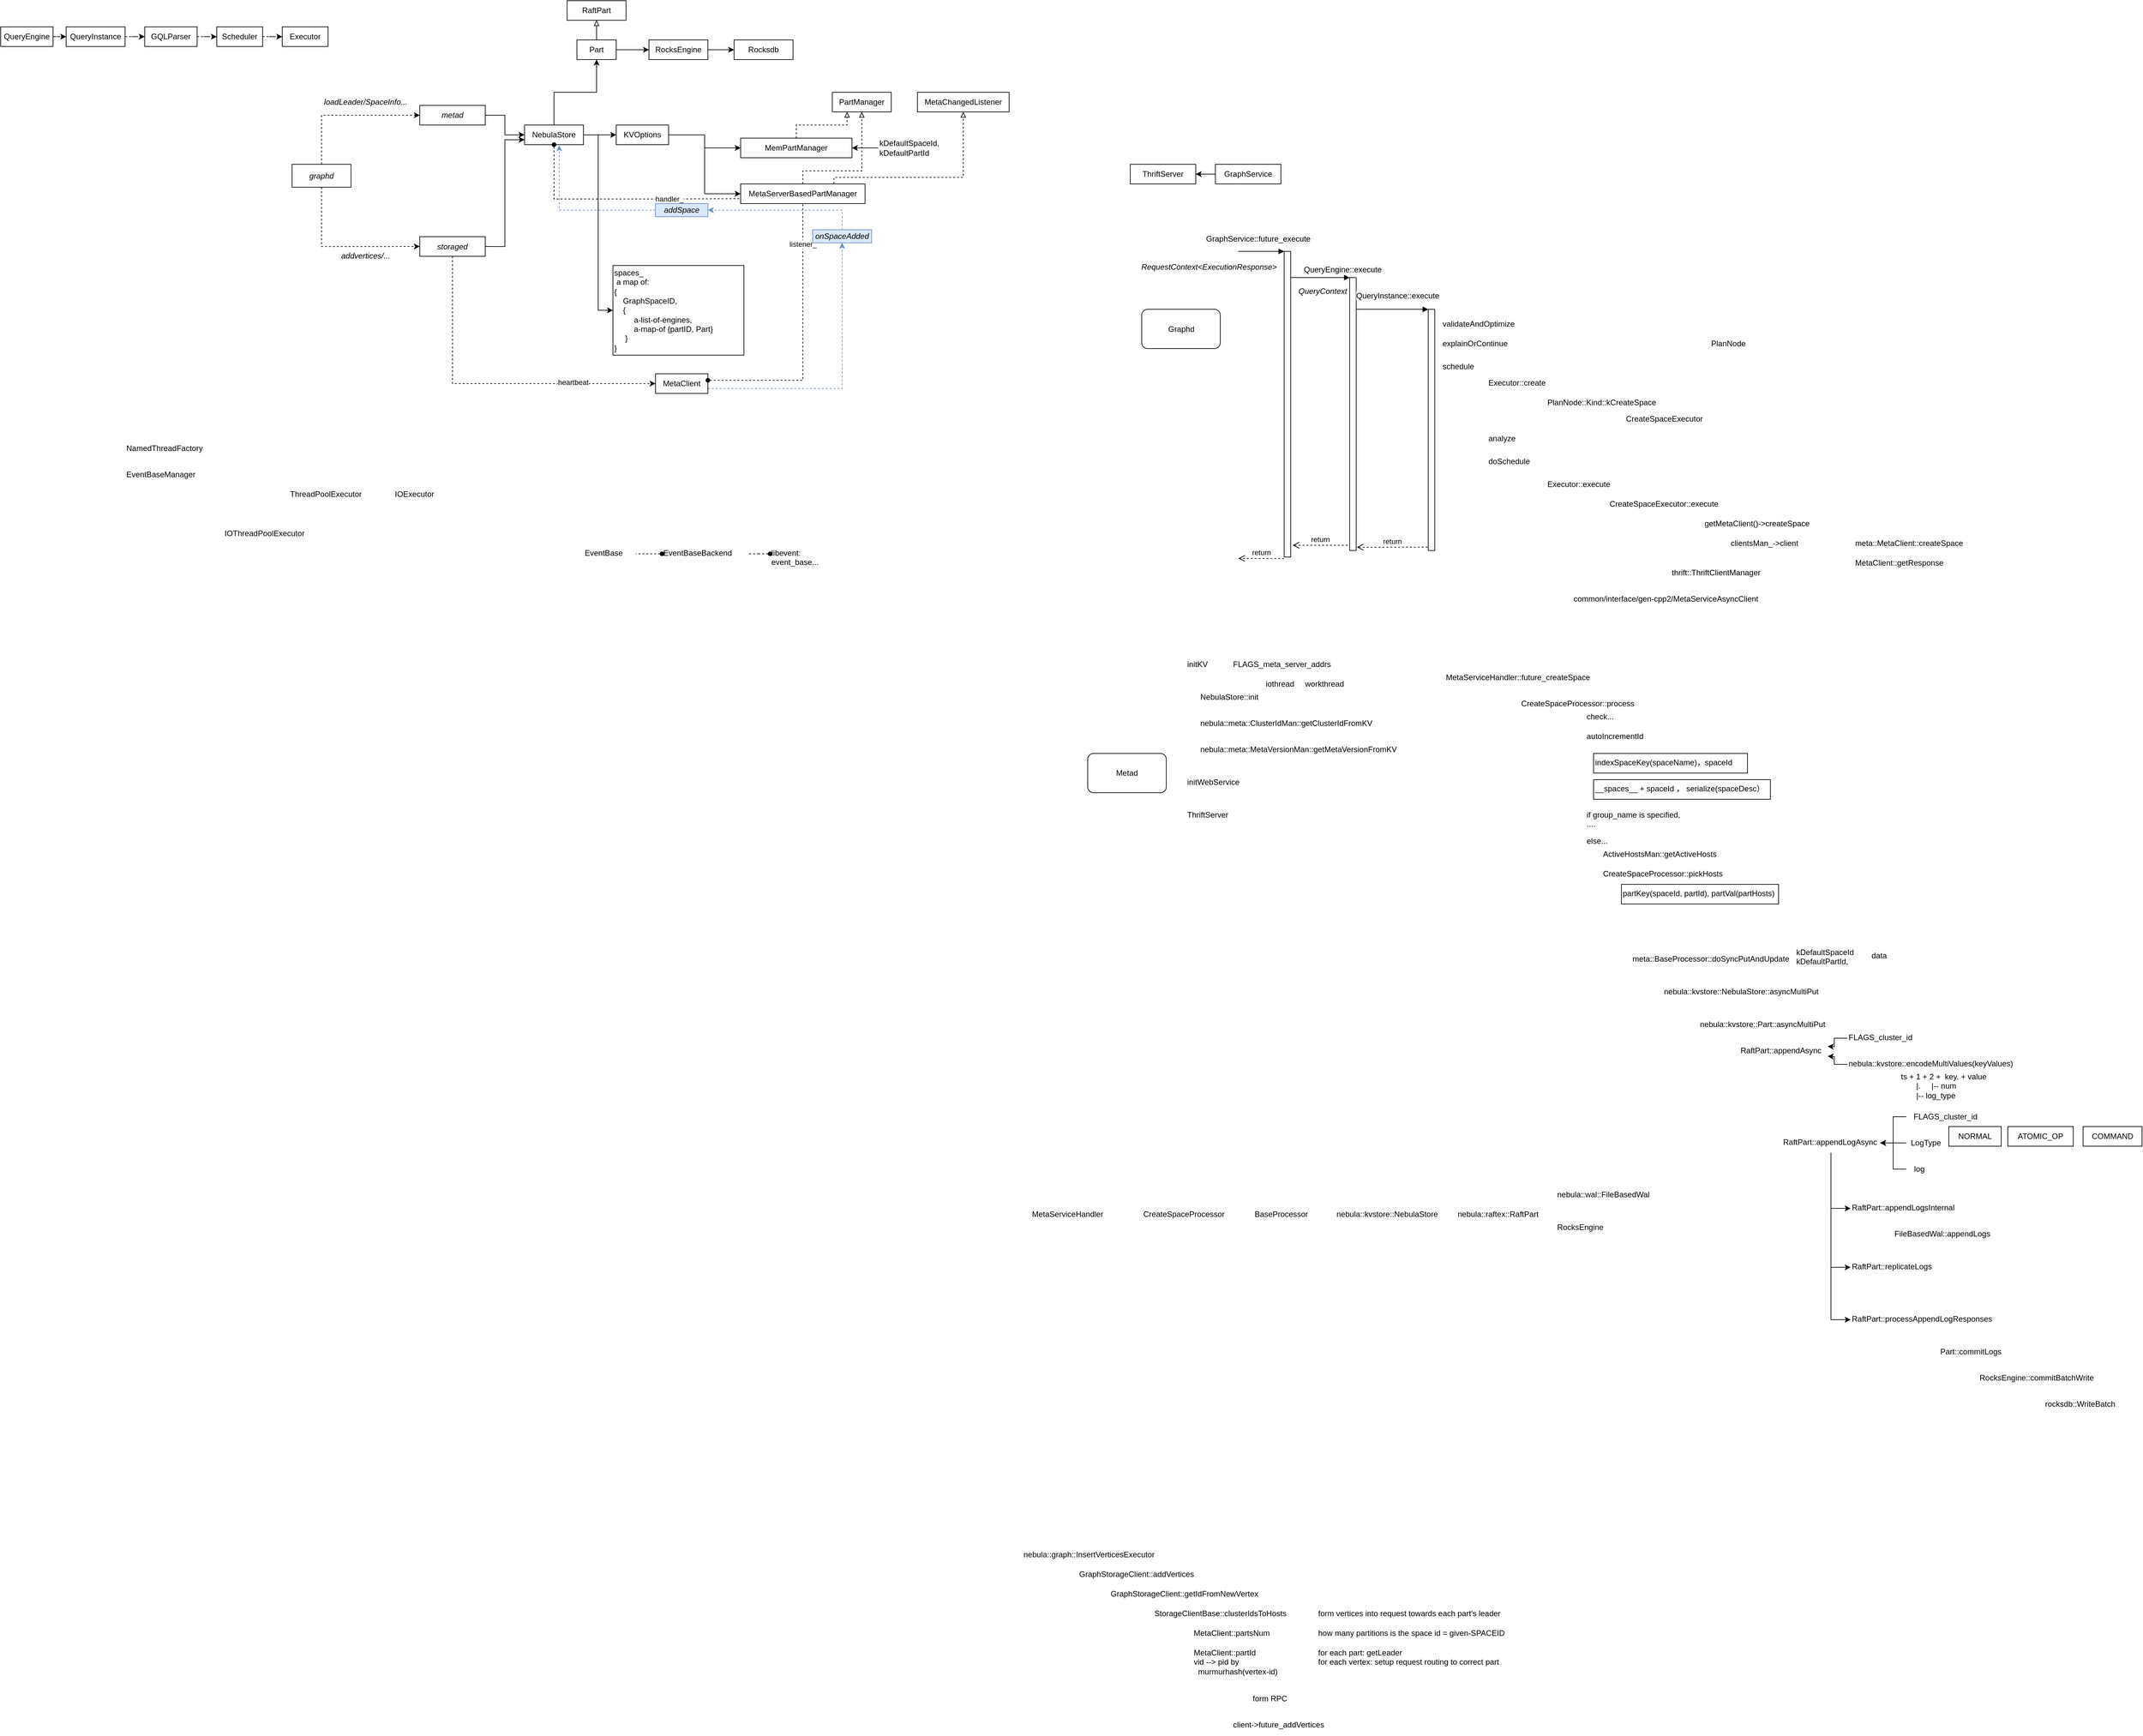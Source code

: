 <mxfile version="14.6.13" type="device"><diagram id="O3IHpI3EbmYnLGWdjmdt" name="Page-1"><mxGraphModel dx="3873" dy="1771" grid="1" gridSize="10" guides="1" tooltips="1" connect="1" arrows="1" fold="1" page="1" pageScale="1" pageWidth="850" pageHeight="1100" math="0" shadow="0"><root><mxCell id="0"/><mxCell id="1" parent="0"/><mxCell id="1LmbCAWEjVjTgMVqH3g_-1" value="ThriftServer" style="text;html=1;fillColor=none;align=center;verticalAlign=middle;whiteSpace=wrap;rounded=0;strokeColor=#000000;" parent="1" vertex="1"><mxGeometry x="-275" y="90" width="100" height="30" as="geometry"/></mxCell><mxCell id="1LmbCAWEjVjTgMVqH3g_-7" value="QueryContext" style="text;whiteSpace=wrap;html=1;fontStyle=2" parent="1" vertex="1"><mxGeometry x="-20" y="270" width="80" height="30" as="geometry"/></mxCell><mxCell id="1LmbCAWEjVjTgMVqH3g_-11" value="Executor::create" style="text;whiteSpace=wrap;html=1;" parent="1" vertex="1"><mxGeometry x="270" y="410" width="60" height="30" as="geometry"/></mxCell><mxCell id="1LmbCAWEjVjTgMVqH3g_-12" value="doSchedule" style="text;whiteSpace=wrap;html=1;" parent="1" vertex="1"><mxGeometry x="270" y="530" width="90" height="30" as="geometry"/></mxCell><mxCell id="1LmbCAWEjVjTgMVqH3g_-13" value="analyze" style="text;whiteSpace=wrap;html=1;" parent="1" vertex="1"><mxGeometry x="270" y="495" width="70" height="30" as="geometry"/></mxCell><mxCell id="1LmbCAWEjVjTgMVqH3g_-14" value="PlanNode" style="text;whiteSpace=wrap;html=1;" parent="1" vertex="1"><mxGeometry x="610" y="350" width="80" height="30" as="geometry"/></mxCell><mxCell id="1LmbCAWEjVjTgMVqH3g_-15" value="Executor::execute" style="text;whiteSpace=wrap;html=1;" parent="1" vertex="1"><mxGeometry x="360" y="565" width="70" height="30" as="geometry"/></mxCell><mxCell id="1LmbCAWEjVjTgMVqH3g_-16" value="PlanNode::Kind::kCreateSpace" style="text;whiteSpace=wrap;html=1;" parent="1" vertex="1"><mxGeometry x="360" y="440" width="160" height="30" as="geometry"/></mxCell><mxCell id="1LmbCAWEjVjTgMVqH3g_-17" value="CreateSpaceExecutor" style="text;whiteSpace=wrap;html=1;" parent="1" vertex="1"><mxGeometry x="480" y="465" width="140" height="30" as="geometry"/></mxCell><mxCell id="1LmbCAWEjVjTgMVqH3g_-18" value="CreateSpaceExecutor::execute" style="text;whiteSpace=wrap;html=1;" parent="1" vertex="1"><mxGeometry x="455" y="595" width="190" height="30" as="geometry"/></mxCell><mxCell id="1LmbCAWEjVjTgMVqH3g_-19" value="getMetaClient()-&gt;createSpace" style="text;whiteSpace=wrap;html=1;" parent="1" vertex="1"><mxGeometry x="600" y="625" width="190" height="30" as="geometry"/></mxCell><mxCell id="1LmbCAWEjVjTgMVqH3g_-20" value="common/interface/gen-cpp2/MetaServiceAsyncClient" style="text;whiteSpace=wrap;html=1;" parent="1" vertex="1"><mxGeometry x="400" y="740" width="310" height="30" as="geometry"/></mxCell><mxCell id="1LmbCAWEjVjTgMVqH3g_-21" value="meta::MetaClient::createSpace" style="text;whiteSpace=wrap;html=1;" parent="1" vertex="1"><mxGeometry x="830" y="655" width="170" height="30" as="geometry"/></mxCell><mxCell id="1LmbCAWEjVjTgMVqH3g_-22" value="clientsMan_-&gt;client" style="text;whiteSpace=wrap;html=1;" parent="1" vertex="1"><mxGeometry x="640" y="655" width="130" height="30" as="geometry"/></mxCell><mxCell id="1LmbCAWEjVjTgMVqH3g_-23" value="MetaClient::getResponse" style="text;whiteSpace=wrap;html=1;" parent="1" vertex="1"><mxGeometry x="830" y="685" width="160" height="30" as="geometry"/></mxCell><mxCell id="1LmbCAWEjVjTgMVqH3g_-24" value="thrift::ThriftClientManager&lt;cpp2::MetaServiceAsyncClient&gt;" style="text;whiteSpace=wrap;html=1;" parent="1" vertex="1"><mxGeometry x="550" y="700" width="160" height="30" as="geometry"/></mxCell><mxCell id="1LmbCAWEjVjTgMVqH3g_-25" value="Graphd" style="rounded=1;whiteSpace=wrap;html=1;strokeColor=#000000;align=center;" parent="1" vertex="1"><mxGeometry x="-257.5" y="311.53" width="120" height="60" as="geometry"/></mxCell><mxCell id="1LmbCAWEjVjTgMVqH3g_-26" value="Metad" style="rounded=1;whiteSpace=wrap;html=1;strokeColor=#000000;align=center;" parent="1" vertex="1"><mxGeometry x="-340" y="990" width="120" height="60" as="geometry"/></mxCell><mxCell id="1LmbCAWEjVjTgMVqH3g_-32" value="" style="edgeStyle=orthogonalEdgeStyle;rounded=0;orthogonalLoop=1;jettySize=auto;html=1;" parent="1" source="1LmbCAWEjVjTgMVqH3g_-31" target="1LmbCAWEjVjTgMVqH3g_-1" edge="1"><mxGeometry relative="1" as="geometry"/></mxCell><mxCell id="1LmbCAWEjVjTgMVqH3g_-31" value="GraphService" style="text;whiteSpace=wrap;html=1;align=center;verticalAlign=middle;strokeColor=#000000;" parent="1" vertex="1"><mxGeometry x="-145" y="90" width="100" height="30" as="geometry"/></mxCell><mxCell id="1LmbCAWEjVjTgMVqH3g_-38" value="&lt;span style=&quot;text-align: center&quot;&gt;RequestContext&amp;lt;ExecutionResponse&amp;gt;&lt;/span&gt;" style="text;whiteSpace=wrap;html=1;fontStyle=2" parent="1" vertex="1"><mxGeometry x="-260" y="233.05" width="220" height="30" as="geometry"/></mxCell><mxCell id="1LmbCAWEjVjTgMVqH3g_-40" value="" style="html=1;points=[];perimeter=orthogonalPerimeter;strokeColor=#000000;align=center;" parent="1" vertex="1"><mxGeometry x="-40" y="223.05" width="10" height="466.95" as="geometry"/></mxCell><mxCell id="1LmbCAWEjVjTgMVqH3g_-41" value="&lt;span style=&quot;font-size: 12px ; background-color: rgb(248 , 249 , 250)&quot;&gt;GraphService::future_execute&lt;/span&gt;" style="html=1;verticalAlign=bottom;endArrow=block;entryX=0;entryY=0;" parent="1" target="1LmbCAWEjVjTgMVqH3g_-40" edge="1"><mxGeometry x="-0.143" y="10" relative="1" as="geometry"><mxPoint x="-110" y="223.05" as="sourcePoint"/><mxPoint as="offset"/></mxGeometry></mxCell><mxCell id="1LmbCAWEjVjTgMVqH3g_-42" value="return" style="html=1;verticalAlign=bottom;endArrow=open;dashed=1;endSize=8;exitX=0;exitY=1.005;exitDx=0;exitDy=0;exitPerimeter=0;" parent="1" source="1LmbCAWEjVjTgMVqH3g_-40" edge="1"><mxGeometry relative="1" as="geometry"><mxPoint x="-110" y="692" as="targetPoint"/></mxGeometry></mxCell><mxCell id="1LmbCAWEjVjTgMVqH3g_-44" value="" style="html=1;points=[];perimeter=orthogonalPerimeter;strokeColor=#000000;align=center;" parent="1" vertex="1"><mxGeometry x="60" y="263.05" width="10" height="416.95" as="geometry"/></mxCell><mxCell id="1LmbCAWEjVjTgMVqH3g_-45" value="&lt;span style=&quot;font-size: 12px ; text-align: left ; background-color: rgb(248 , 249 , 250)&quot;&gt;QueryEngine::execute&lt;/span&gt;" style="html=1;verticalAlign=bottom;endArrow=block;entryX=0;entryY=0;" parent="1" source="1LmbCAWEjVjTgMVqH3g_-40" target="1LmbCAWEjVjTgMVqH3g_-44" edge="1"><mxGeometry x="0.75" y="3" relative="1" as="geometry"><mxPoint x="-20" y="263.05" as="sourcePoint"/><mxPoint as="offset"/></mxGeometry></mxCell><mxCell id="1LmbCAWEjVjTgMVqH3g_-46" value="return" style="html=1;verticalAlign=bottom;endArrow=open;dashed=1;endSize=8;" parent="1" edge="1"><mxGeometry relative="1" as="geometry"><mxPoint x="-27" y="672" as="targetPoint"/><mxPoint x="57" y="672" as="sourcePoint"/></mxGeometry></mxCell><mxCell id="1LmbCAWEjVjTgMVqH3g_-47" value="" style="html=1;points=[];perimeter=orthogonalPerimeter;strokeColor=#000000;align=center;" parent="1" vertex="1"><mxGeometry x="180" y="311.53" width="10" height="368.47" as="geometry"/></mxCell><mxCell id="1LmbCAWEjVjTgMVqH3g_-48" value="&lt;span style=&quot;font-size: 12px ; text-align: left ; background-color: rgb(248 , 249 , 250)&quot;&gt;QueryInstance::execute&lt;/span&gt;" style="html=1;verticalAlign=bottom;endArrow=block;entryX=0;entryY=0;" parent="1" source="1LmbCAWEjVjTgMVqH3g_-44" target="1LmbCAWEjVjTgMVqH3g_-47" edge="1"><mxGeometry x="0.143" y="12" relative="1" as="geometry"><mxPoint x="110" y="311.53" as="sourcePoint"/><mxPoint as="offset"/></mxGeometry></mxCell><mxCell id="1LmbCAWEjVjTgMVqH3g_-49" value="return" style="html=1;verticalAlign=bottom;endArrow=open;dashed=1;endSize=8;exitX=-0.1;exitY=0.986;exitDx=0;exitDy=0;exitPerimeter=0;" parent="1" source="1LmbCAWEjVjTgMVqH3g_-47" edge="1"><mxGeometry relative="1" as="geometry"><mxPoint x="71" y="675" as="targetPoint"/></mxGeometry></mxCell><mxCell id="1LmbCAWEjVjTgMVqH3g_-51" value="validateAndOptimize" style="text;whiteSpace=wrap;html=1;" parent="1" vertex="1"><mxGeometry x="200" y="320" width="140" height="30" as="geometry"/></mxCell><mxCell id="1LmbCAWEjVjTgMVqH3g_-52" value="explainOrContinue" style="text;whiteSpace=wrap;html=1;" parent="1" vertex="1"><mxGeometry x="200" y="350" width="120" height="30" as="geometry"/></mxCell><mxCell id="1LmbCAWEjVjTgMVqH3g_-53" value="schedule" style="text;whiteSpace=wrap;html=1;" parent="1" vertex="1"><mxGeometry x="200" y="385" width="70" height="30" as="geometry"/></mxCell><mxCell id="1LmbCAWEjVjTgMVqH3g_-54" value="initKV" style="text;whiteSpace=wrap;html=1;" parent="1" vertex="1"><mxGeometry x="-190" y="840" width="60" height="30" as="geometry"/></mxCell><mxCell id="1LmbCAWEjVjTgMVqH3g_-55" value="FLAGS_meta_server_addrs" style="text;whiteSpace=wrap;html=1;" parent="1" vertex="1"><mxGeometry x="-120" y="840" width="170" height="30" as="geometry"/></mxCell><mxCell id="1LmbCAWEjVjTgMVqH3g_-56" value="NebulaStore::init" style="text;whiteSpace=wrap;html=1;" parent="1" vertex="1"><mxGeometry x="-170" y="890" width="90" height="30" as="geometry"/></mxCell><mxCell id="1LmbCAWEjVjTgMVqH3g_-57" value="nebula::meta::ClusterIdMan::getClusterIdFromKV" style="text;whiteSpace=wrap;html=1;" parent="1" vertex="1"><mxGeometry x="-170" y="930" width="130" height="30" as="geometry"/></mxCell><mxCell id="1LmbCAWEjVjTgMVqH3g_-58" value="nebula::meta::MetaVersionMan::getMetaVersionFromKV" style="text;whiteSpace=wrap;html=1;" parent="1" vertex="1"><mxGeometry x="-170" y="970" width="330" height="30" as="geometry"/></mxCell><mxCell id="1LmbCAWEjVjTgMVqH3g_-59" value="iothread" style="text;whiteSpace=wrap;html=1;" parent="1" vertex="1"><mxGeometry x="-70" y="870" width="50" height="30" as="geometry"/></mxCell><mxCell id="1LmbCAWEjVjTgMVqH3g_-61" value="workthread" style="text;whiteSpace=wrap;html=1;" parent="1" vertex="1"><mxGeometry x="-10" y="870" width="50" height="30" as="geometry"/></mxCell><mxCell id="1LmbCAWEjVjTgMVqH3g_-62" value="initWebService" style="text;whiteSpace=wrap;html=1;" parent="1" vertex="1"><mxGeometry x="-190" y="1020" width="110" height="30" as="geometry"/></mxCell><mxCell id="1LmbCAWEjVjTgMVqH3g_-63" value="ThriftServer" style="text;whiteSpace=wrap;html=1;" parent="1" vertex="1"><mxGeometry x="-190" y="1070" width="90" height="30" as="geometry"/></mxCell><mxCell id="1LmbCAWEjVjTgMVqH3g_-64" value="MetaServiceHandler::future_createSpace" style="text;whiteSpace=wrap;html=1;" parent="1" vertex="1"><mxGeometry x="205" y="860" width="250" height="30" as="geometry"/></mxCell><mxCell id="1LmbCAWEjVjTgMVqH3g_-65" value="CreateSpaceProcessor::process" style="text;whiteSpace=wrap;html=1;" parent="1" vertex="1"><mxGeometry x="320" y="900" width="180" height="30" as="geometry"/></mxCell><mxCell id="1LmbCAWEjVjTgMVqH3g_-69" value="indexSpaceKey(spaceName)，spaceId" style="text;whiteSpace=wrap;html=1;strokeColor=#000000;" parent="1" vertex="1"><mxGeometry x="432.5" y="990" width="235" height="30" as="geometry"/></mxCell><mxCell id="1LmbCAWEjVjTgMVqH3g_-72" value="__spaces__ + spaceId ， serialize(spaceDesc）" style="text;whiteSpace=wrap;html=1;strokeColor=#000000;" parent="1" vertex="1"><mxGeometry x="432.5" y="1030" width="270" height="30" as="geometry"/></mxCell><mxCell id="1LmbCAWEjVjTgMVqH3g_-77" value="check..." style="text;whiteSpace=wrap;html=1;" parent="1" vertex="1"><mxGeometry x="420" y="920" width="70" height="30" as="geometry"/></mxCell><mxCell id="1LmbCAWEjVjTgMVqH3g_-79" value="if group_name is specified, ....&lt;br&gt;&lt;br&gt;" style="text;whiteSpace=wrap;html=1;" parent="1" vertex="1"><mxGeometry x="420" y="1070" width="160" height="30" as="geometry"/></mxCell><mxCell id="1LmbCAWEjVjTgMVqH3g_-80" value="ActiveHostsMan::getActiveHosts" style="text;whiteSpace=wrap;html=1;" parent="1" vertex="1"><mxGeometry x="445" y="1130" width="190" height="30" as="geometry"/></mxCell><mxCell id="1LmbCAWEjVjTgMVqH3g_-81" value="else..." style="text;whiteSpace=wrap;html=1;" parent="1" vertex="1"><mxGeometry x="420" y="1110" width="110" height="30" as="geometry"/></mxCell><mxCell id="1LmbCAWEjVjTgMVqH3g_-83" value="CreateSpaceProcessor::pickHosts" style="text;whiteSpace=wrap;html=1;" parent="1" vertex="1"><mxGeometry x="445" y="1160" width="210" height="30" as="geometry"/></mxCell><mxCell id="1LmbCAWEjVjTgMVqH3g_-84" value="partKey(spaceId, partId),&amp;nbsp;partVal(partHosts)" style="text;whiteSpace=wrap;html=1;strokeColor=#000000;" parent="1" vertex="1"><mxGeometry x="475" y="1190" width="240" height="30" as="geometry"/></mxCell><mxCell id="1LmbCAWEjVjTgMVqH3g_-86" value="meta::BaseProcessor::doSyncPutAndUpdate" style="text;whiteSpace=wrap;html=1;" parent="1" vertex="1"><mxGeometry x="490" y="1290" width="230" height="30" as="geometry"/></mxCell><mxCell id="1LmbCAWEjVjTgMVqH3g_-87" value="kDefaultSpaceId&#10;kDefaultPartId," style="text;whiteSpace=wrap;html=1;" parent="1" vertex="1"><mxGeometry x="740" y="1280" width="110" height="40" as="geometry"/></mxCell><mxCell id="1LmbCAWEjVjTgMVqH3g_-88" value="nebula::kvstore::NebulaStore::asyncMultiPut" style="text;whiteSpace=wrap;html=1;" parent="1" vertex="1"><mxGeometry x="537.5" y="1340" width="245" height="30" as="geometry"/></mxCell><mxCell id="1LmbCAWEjVjTgMVqH3g_-94" style="edgeStyle=orthogonalEdgeStyle;rounded=0;orthogonalLoop=1;jettySize=auto;html=1;entryX=1;entryY=0.75;entryDx=0;entryDy=0;" parent="1" source="1LmbCAWEjVjTgMVqH3g_-89" edge="1"><mxGeometry relative="1" as="geometry"><mxPoint x="790" y="1452.5" as="targetPoint"/></mxGeometry></mxCell><mxCell id="1LmbCAWEjVjTgMVqH3g_-89" value="nebula::kvstore::encodeMultiValues(keyValues)" style="text;whiteSpace=wrap;html=1;" parent="1" vertex="1"><mxGeometry x="820" y="1450" width="300" height="30" as="geometry"/></mxCell><mxCell id="1LmbCAWEjVjTgMVqH3g_-93" style="edgeStyle=orthogonalEdgeStyle;rounded=0;orthogonalLoop=1;jettySize=auto;html=1;entryX=1;entryY=0.25;entryDx=0;entryDy=0;" parent="1" source="1LmbCAWEjVjTgMVqH3g_-91" edge="1"><mxGeometry relative="1" as="geometry"><mxPoint x="790" y="1437.5" as="targetPoint"/></mxGeometry></mxCell><mxCell id="1LmbCAWEjVjTgMVqH3g_-91" value="FLAGS_cluster_id" style="text;whiteSpace=wrap;html=1;" parent="1" vertex="1"><mxGeometry x="820" y="1410" width="120" height="30" as="geometry"/></mxCell><UserObject label="ts + 1 + 2 +&amp;nbsp; key. + value&lt;br&gt;&amp;nbsp; &amp;nbsp; &amp;nbsp; &amp;nbsp;|.&amp;nbsp; &amp;nbsp; &amp;nbsp;|-- num&lt;br&gt;&amp;nbsp; &amp;nbsp; &amp;nbsp; &amp;nbsp;|-- log_type" id="1LmbCAWEjVjTgMVqH3g_-95"><mxCell style="text;whiteSpace=wrap;html=1;" parent="1" vertex="1"><mxGeometry x="900" y="1470" width="220" height="30" as="geometry"/></mxCell></UserObject><mxCell id="1LmbCAWEjVjTgMVqH3g_-97" value="MetaServiceHandler" style="text;whiteSpace=wrap;html=1;" parent="1" vertex="1"><mxGeometry x="-427.5" y="1680" width="130" height="30" as="geometry"/></mxCell><mxCell id="1LmbCAWEjVjTgMVqH3g_-98" value="CreateSpaceProcessor" style="text;whiteSpace=wrap;html=1;" parent="1" vertex="1"><mxGeometry x="-257.5" y="1680" width="150" height="30" as="geometry"/></mxCell><mxCell id="1LmbCAWEjVjTgMVqH3g_-99" value="autoIncrementId" style="text;whiteSpace=wrap;html=1;" parent="1" vertex="1"><mxGeometry x="420" y="950" width="110" height="30" as="geometry"/></mxCell><mxCell id="1LmbCAWEjVjTgMVqH3g_-100" value="data" style="text;whiteSpace=wrap;html=1;" parent="1" vertex="1"><mxGeometry x="855" y="1285" width="30" height="30" as="geometry"/></mxCell><mxCell id="1LmbCAWEjVjTgMVqH3g_-101" value="nebula::kvstore::NebulaStore" style="text;whiteSpace=wrap;html=1;" parent="1" vertex="1"><mxGeometry x="37.5" y="1680" width="180" height="30" as="geometry"/></mxCell><mxCell id="1LmbCAWEjVjTgMVqH3g_-102" value="BaseProcessor" style="text;whiteSpace=wrap;html=1;" parent="1" vertex="1"><mxGeometry x="-87.5" y="1680" width="110" height="30" as="geometry"/></mxCell><mxCell id="1LmbCAWEjVjTgMVqH3g_-104" value="nebula::kvstore::Part::asyncMultiPut" style="text;whiteSpace=wrap;html=1;" parent="1" vertex="1"><mxGeometry x="592.5" y="1390" width="245" height="30" as="geometry"/></mxCell><mxCell id="1LmbCAWEjVjTgMVqH3g_-105" value="RaftPart::appendAsync" style="text;whiteSpace=wrap;html=1;" parent="1" vertex="1"><mxGeometry x="655" y="1430" width="150" height="30" as="geometry"/></mxCell><mxCell id="1LmbCAWEjVjTgMVqH3g_-122" style="edgeStyle=orthogonalEdgeStyle;rounded=0;orthogonalLoop=1;jettySize=auto;html=1;entryX=0;entryY=0.5;entryDx=0;entryDy=0;" parent="1" source="1LmbCAWEjVjTgMVqH3g_-106" target="1LmbCAWEjVjTgMVqH3g_-117" edge="1"><mxGeometry relative="1" as="geometry"/></mxCell><mxCell id="1LmbCAWEjVjTgMVqH3g_-123" style="edgeStyle=orthogonalEdgeStyle;rounded=0;orthogonalLoop=1;jettySize=auto;html=1;entryX=0;entryY=0.5;entryDx=0;entryDy=0;" parent="1" source="1LmbCAWEjVjTgMVqH3g_-106" target="1LmbCAWEjVjTgMVqH3g_-121" edge="1"><mxGeometry relative="1" as="geometry"/></mxCell><mxCell id="1LmbCAWEjVjTgMVqH3g_-125" style="edgeStyle=orthogonalEdgeStyle;rounded=0;orthogonalLoop=1;jettySize=auto;html=1;entryX=0;entryY=0.5;entryDx=0;entryDy=0;" parent="1" source="1LmbCAWEjVjTgMVqH3g_-106" target="1LmbCAWEjVjTgMVqH3g_-124" edge="1"><mxGeometry relative="1" as="geometry"/></mxCell><mxCell id="1LmbCAWEjVjTgMVqH3g_-106" value="RaftPart::appendLogAsync" style="text;whiteSpace=wrap;html=1;" parent="1" vertex="1"><mxGeometry x="720" y="1570" width="150" height="30" as="geometry"/></mxCell><mxCell id="1LmbCAWEjVjTgMVqH3g_-107" value="nebula::raftex::RaftPart" style="text;whiteSpace=wrap;html=1;" parent="1" vertex="1"><mxGeometry x="222.5" y="1680" width="130" height="30" as="geometry"/></mxCell><mxCell id="1LmbCAWEjVjTgMVqH3g_-114" style="edgeStyle=orthogonalEdgeStyle;rounded=0;orthogonalLoop=1;jettySize=auto;html=1;entryX=1;entryY=0.5;entryDx=0;entryDy=0;" parent="1" source="1LmbCAWEjVjTgMVqH3g_-108" target="1LmbCAWEjVjTgMVqH3g_-106" edge="1"><mxGeometry relative="1" as="geometry"/></mxCell><mxCell id="1LmbCAWEjVjTgMVqH3g_-108" value="FLAGS_cluster_id" style="text;whiteSpace=wrap;html=1;verticalAlign=middle;align=center;" parent="1" vertex="1"><mxGeometry x="910" y="1530" width="120" height="30" as="geometry"/></mxCell><mxCell id="1LmbCAWEjVjTgMVqH3g_-116" value="" style="edgeStyle=orthogonalEdgeStyle;rounded=0;orthogonalLoop=1;jettySize=auto;html=1;" parent="1" source="1LmbCAWEjVjTgMVqH3g_-109" target="1LmbCAWEjVjTgMVqH3g_-106" edge="1"><mxGeometry relative="1" as="geometry"/></mxCell><mxCell id="1LmbCAWEjVjTgMVqH3g_-109" value="LogType" style="text;whiteSpace=wrap;html=1;verticalAlign=middle;align=center;" parent="1" vertex="1"><mxGeometry x="910" y="1570" width="60" height="30" as="geometry"/></mxCell><mxCell id="1LmbCAWEjVjTgMVqH3g_-115" style="edgeStyle=orthogonalEdgeStyle;rounded=0;orthogonalLoop=1;jettySize=auto;html=1;entryX=1;entryY=0.5;entryDx=0;entryDy=0;" parent="1" source="1LmbCAWEjVjTgMVqH3g_-110" target="1LmbCAWEjVjTgMVqH3g_-106" edge="1"><mxGeometry relative="1" as="geometry"/></mxCell><mxCell id="1LmbCAWEjVjTgMVqH3g_-110" value="log" style="text;whiteSpace=wrap;html=1;verticalAlign=middle;align=center;" parent="1" vertex="1"><mxGeometry x="910" y="1610" width="40" height="30" as="geometry"/></mxCell><mxCell id="1LmbCAWEjVjTgMVqH3g_-111" value="NORMAL" style="text;whiteSpace=wrap;html=1;strokeColor=#000000;align=center;verticalAlign=middle;" parent="1" vertex="1"><mxGeometry x="975" y="1560" width="80" height="30" as="geometry"/></mxCell><mxCell id="1LmbCAWEjVjTgMVqH3g_-112" value="ATOMIC_OP" style="text;whiteSpace=wrap;html=1;strokeColor=#000000;align=center;verticalAlign=middle;" parent="1" vertex="1"><mxGeometry x="1065" y="1560" width="100" height="30" as="geometry"/></mxCell><mxCell id="1LmbCAWEjVjTgMVqH3g_-113" value="COMMAND" style="text;whiteSpace=wrap;html=1;strokeColor=#000000;align=center;verticalAlign=middle;" parent="1" vertex="1"><mxGeometry x="1180" y="1560" width="90" height="30" as="geometry"/></mxCell><mxCell id="1LmbCAWEjVjTgMVqH3g_-117" value="RaftPart::appendLogsInternal" style="text;whiteSpace=wrap;html=1;" parent="1" vertex="1"><mxGeometry x="825" y="1670" width="180" height="30" as="geometry"/></mxCell><mxCell id="1LmbCAWEjVjTgMVqH3g_-118" value="nebula::wal::FileBasedWal" style="text;whiteSpace=wrap;html=1;" parent="1" vertex="1"><mxGeometry x="375" y="1650" width="155" height="30" as="geometry"/></mxCell><mxCell id="1LmbCAWEjVjTgMVqH3g_-119" value="FileBasedWal::appendLogs" style="text;whiteSpace=wrap;html=1;" parent="1" vertex="1"><mxGeometry x="890" y="1710" width="170" height="30" as="geometry"/></mxCell><mxCell id="1LmbCAWEjVjTgMVqH3g_-121" value="RaftPart::replicateLogs" style="text;whiteSpace=wrap;html=1;" parent="1" vertex="1"><mxGeometry x="825" y="1760" width="150" height="30" as="geometry"/></mxCell><mxCell id="1LmbCAWEjVjTgMVqH3g_-124" value="RaftPart::processAppendLogResponses" style="text;whiteSpace=wrap;html=1;" parent="1" vertex="1"><mxGeometry x="825" y="1840" width="240" height="30" as="geometry"/></mxCell><mxCell id="1LmbCAWEjVjTgMVqH3g_-126" value="Part::commitLogs" style="text;whiteSpace=wrap;html=1;" parent="1" vertex="1"><mxGeometry x="960" y="1890" width="120" height="30" as="geometry"/></mxCell><mxCell id="1LmbCAWEjVjTgMVqH3g_-127" value="RocksEngine::commitBatchWrite" style="text;whiteSpace=wrap;html=1;" parent="1" vertex="1"><mxGeometry x="1020" y="1930" width="190" height="30" as="geometry"/></mxCell><mxCell id="1LmbCAWEjVjTgMVqH3g_-128" value="rocksdb::WriteBatch" style="text;whiteSpace=wrap;html=1;" parent="1" vertex="1"><mxGeometry x="1120" y="1970" width="120" height="30" as="geometry"/></mxCell><mxCell id="1LmbCAWEjVjTgMVqH3g_-129" value="RocksEngine" style="text;whiteSpace=wrap;html=1;" parent="1" vertex="1"><mxGeometry x="375" y="1700" width="80" height="30" as="geometry"/></mxCell><mxCell id="1LmbCAWEjVjTgMVqH3g_-130" value="nebula::graph::InsertVerticesExecutor" style="text;whiteSpace=wrap;html=1;" parent="1" vertex="1"><mxGeometry x="-440" y="2200" width="207.5" height="30" as="geometry"/></mxCell><mxCell id="1LmbCAWEjVjTgMVqH3g_-132" value="GraphStorageClient::addVertices" style="text;whiteSpace=wrap;html=1;" parent="1" vertex="1"><mxGeometry x="-355" y="2230" width="180" height="30" as="geometry"/></mxCell><mxCell id="1LmbCAWEjVjTgMVqH3g_-133" value="GraphStorageClient::getIdFromNewVertex" style="text;whiteSpace=wrap;html=1;" parent="1" vertex="1"><mxGeometry x="-307.5" y="2260" width="250" height="30" as="geometry"/></mxCell><mxCell id="1LmbCAWEjVjTgMVqH3g_-134" value="StorageClientBase&lt;ClientType&gt;::clusterIdsToHosts" style="text;whiteSpace=wrap;html=1;" parent="1" vertex="1"><mxGeometry x="-240" y="2290" width="230" height="30" as="geometry"/></mxCell><mxCell id="1LmbCAWEjVjTgMVqH3g_-135" value="form vertices into request towards each part's leader&amp;nbsp;" style="text;whiteSpace=wrap;html=1;" parent="1" vertex="1"><mxGeometry x="10" y="2290" width="290" height="30" as="geometry"/></mxCell><mxCell id="1LmbCAWEjVjTgMVqH3g_-136" value="MetaClient::partsNum" style="text;whiteSpace=wrap;html=1;" parent="1" vertex="1"><mxGeometry x="-180" y="2320" width="140" height="30" as="geometry"/></mxCell><mxCell id="1LmbCAWEjVjTgMVqH3g_-137" value="how many partitions is the space id = given-SPACEID" style="text;whiteSpace=wrap;html=1;" parent="1" vertex="1"><mxGeometry x="10" y="2320" width="290" height="30" as="geometry"/></mxCell><mxCell id="1LmbCAWEjVjTgMVqH3g_-138" value="for each part: getLeader&lt;br&gt;for each vertex: setup request routing to correct part" style="text;whiteSpace=wrap;html=1;" parent="1" vertex="1"><mxGeometry x="10" y="2350" width="290" height="30" as="geometry"/></mxCell><mxCell id="1LmbCAWEjVjTgMVqH3g_-139" value="MetaClient::partId&lt;br&gt;vid --&amp;gt; pid by&lt;br&gt;&amp;nbsp; murmurhash(vertex-id)" style="text;whiteSpace=wrap;html=1;" parent="1" vertex="1"><mxGeometry x="-180" y="2350" width="147.5" height="40" as="geometry"/></mxCell><mxCell id="1LmbCAWEjVjTgMVqH3g_-140" value="form RPC&amp;nbsp;" style="text;whiteSpace=wrap;html=1;" parent="1" vertex="1"><mxGeometry x="-90" y="2420" width="100" height="30" as="geometry"/></mxCell><mxCell id="1LmbCAWEjVjTgMVqH3g_-141" value="client-&gt;future_addVertices" style="text;whiteSpace=wrap;html=1;" parent="1" vertex="1"><mxGeometry x="-120" y="2460" width="160" height="30" as="geometry"/></mxCell><mxCell id="VijnQ1gejDwabpKR7eVn-15" style="edgeStyle=orthogonalEdgeStyle;rounded=0;orthogonalLoop=1;jettySize=auto;html=1;entryX=0;entryY=0.75;entryDx=0;entryDy=0;align=center;verticalAlign=middle;exitX=1;exitY=0.5;exitDx=0;exitDy=0;" edge="1" parent="1" source="VijnQ1gejDwabpKR7eVn-2" target="VijnQ1gejDwabpKR7eVn-3"><mxGeometry relative="1" as="geometry"/></mxCell><mxCell id="VijnQ1gejDwabpKR7eVn-43" style="edgeStyle=orthogonalEdgeStyle;rounded=0;orthogonalLoop=1;jettySize=auto;html=1;exitX=0.5;exitY=1;exitDx=0;exitDy=0;entryX=0;entryY=0.5;entryDx=0;entryDy=0;dashed=1;startArrow=none;startFill=0;endArrow=classic;endFill=1;strokeColor=#000000;align=center;" edge="1" parent="1" source="VijnQ1gejDwabpKR7eVn-2" target="VijnQ1gejDwabpKR7eVn-36"><mxGeometry relative="1" as="geometry"/></mxCell><mxCell id="VijnQ1gejDwabpKR7eVn-44" value="heartbeat" style="edgeLabel;html=1;align=center;verticalAlign=middle;resizable=0;points=[];" vertex="1" connectable="0" parent="VijnQ1gejDwabpKR7eVn-43"><mxGeometry x="0.499" y="2" relative="1" as="geometry"><mxPoint as="offset"/></mxGeometry></mxCell><mxCell id="VijnQ1gejDwabpKR7eVn-2" value="storaged" style="text;whiteSpace=wrap;html=1;strokeColor=#000000;align=center;verticalAlign=middle;fontStyle=2" vertex="1" parent="1"><mxGeometry x="-1360" y="200.55" width="100" height="30" as="geometry"/></mxCell><mxCell id="VijnQ1gejDwabpKR7eVn-16" value="" style="edgeStyle=orthogonalEdgeStyle;rounded=0;orthogonalLoop=1;jettySize=auto;html=1;strokeColor=#000000;align=center;" edge="1" parent="1" source="VijnQ1gejDwabpKR7eVn-3" target="VijnQ1gejDwabpKR7eVn-4"><mxGeometry relative="1" as="geometry"/></mxCell><mxCell id="VijnQ1gejDwabpKR7eVn-17" style="edgeStyle=orthogonalEdgeStyle;rounded=0;orthogonalLoop=1;jettySize=auto;html=1;entryX=0;entryY=0.5;entryDx=0;entryDy=0;strokeColor=#000000;align=center;" edge="1" parent="1" source="VijnQ1gejDwabpKR7eVn-3" target="VijnQ1gejDwabpKR7eVn-9"><mxGeometry relative="1" as="geometry"/></mxCell><mxCell id="VijnQ1gejDwabpKR7eVn-24" style="edgeStyle=orthogonalEdgeStyle;rounded=0;orthogonalLoop=1;jettySize=auto;html=1;entryX=0.5;entryY=1;entryDx=0;entryDy=0;strokeColor=#000000;align=center;" edge="1" parent="1" source="VijnQ1gejDwabpKR7eVn-3" target="VijnQ1gejDwabpKR7eVn-10"><mxGeometry relative="1" as="geometry"/></mxCell><mxCell id="VijnQ1gejDwabpKR7eVn-45" style="edgeStyle=orthogonalEdgeStyle;rounded=0;orthogonalLoop=1;jettySize=auto;html=1;entryX=0;entryY=0.75;entryDx=0;entryDy=0;dashed=1;startArrow=oval;startFill=1;endArrow=none;endFill=0;strokeColor=#000000;align=center;" edge="1" parent="1" source="VijnQ1gejDwabpKR7eVn-3" target="VijnQ1gejDwabpKR7eVn-5"><mxGeometry relative="1" as="geometry"><Array as="points"><mxPoint x="-1155" y="143"/><mxPoint x="-990" y="143"/></Array></mxGeometry></mxCell><mxCell id="VijnQ1gejDwabpKR7eVn-46" value="handler_" style="edgeLabel;html=1;align=center;verticalAlign=middle;resizable=0;points=[];" vertex="1" connectable="0" parent="VijnQ1gejDwabpKR7eVn-45"><mxGeometry x="0.408" relative="1" as="geometry"><mxPoint as="offset"/></mxGeometry></mxCell><mxCell id="VijnQ1gejDwabpKR7eVn-3" value="NebulaStore" style="text;whiteSpace=wrap;html=1;strokeColor=#000000;align=center;verticalAlign=middle;" vertex="1" parent="1"><mxGeometry x="-1200" y="30" width="90" height="30" as="geometry"/></mxCell><mxCell id="VijnQ1gejDwabpKR7eVn-18" style="edgeStyle=orthogonalEdgeStyle;rounded=0;orthogonalLoop=1;jettySize=auto;html=1;entryX=0;entryY=0.5;entryDx=0;entryDy=0;strokeColor=#000000;align=center;" edge="1" parent="1" source="VijnQ1gejDwabpKR7eVn-4" target="VijnQ1gejDwabpKR7eVn-7"><mxGeometry relative="1" as="geometry"/></mxCell><mxCell id="VijnQ1gejDwabpKR7eVn-19" style="edgeStyle=orthogonalEdgeStyle;rounded=0;orthogonalLoop=1;jettySize=auto;html=1;entryX=0;entryY=0.5;entryDx=0;entryDy=0;strokeColor=#000000;align=center;" edge="1" parent="1" source="VijnQ1gejDwabpKR7eVn-4" target="VijnQ1gejDwabpKR7eVn-5"><mxGeometry relative="1" as="geometry"/></mxCell><mxCell id="VijnQ1gejDwabpKR7eVn-4" value="KVOptions" style="text;whiteSpace=wrap;html=1;strokeColor=#000000;align=center;verticalAlign=middle;" vertex="1" parent="1"><mxGeometry x="-1060" y="30" width="80" height="30" as="geometry"/></mxCell><mxCell id="VijnQ1gejDwabpKR7eVn-21" style="edgeStyle=orthogonalEdgeStyle;rounded=0;orthogonalLoop=1;jettySize=auto;html=1;exitX=0.5;exitY=0;exitDx=0;exitDy=0;strokeColor=#000000;align=center;endArrow=block;endFill=0;dashed=1;" edge="1" parent="1" source="VijnQ1gejDwabpKR7eVn-5" target="VijnQ1gejDwabpKR7eVn-6"><mxGeometry relative="1" as="geometry"><Array as="points"><mxPoint x="-775" y="100"/><mxPoint x="-685" y="100"/></Array></mxGeometry></mxCell><mxCell id="VijnQ1gejDwabpKR7eVn-32" style="edgeStyle=orthogonalEdgeStyle;rounded=0;orthogonalLoop=1;jettySize=auto;html=1;exitX=0.75;exitY=0;exitDx=0;exitDy=0;entryX=0.5;entryY=1;entryDx=0;entryDy=0;endArrow=block;endFill=0;strokeColor=#000000;align=center;dashed=1;" edge="1" parent="1" source="VijnQ1gejDwabpKR7eVn-5" target="VijnQ1gejDwabpKR7eVn-31"><mxGeometry relative="1" as="geometry"><Array as="points"><mxPoint x="-727" y="110"/><mxPoint x="-530" y="110"/></Array></mxGeometry></mxCell><mxCell id="VijnQ1gejDwabpKR7eVn-5" value="MetaServerBasedPartManager" style="text;whiteSpace=wrap;html=1;strokeColor=#000000;align=center;verticalAlign=middle;" vertex="1" parent="1"><mxGeometry x="-870" y="120" width="190" height="30" as="geometry"/></mxCell><mxCell id="VijnQ1gejDwabpKR7eVn-6" value="PartManager" style="text;whiteSpace=wrap;html=1;strokeColor=#000000;align=center;verticalAlign=middle;" vertex="1" parent="1"><mxGeometry x="-730" y="-20" width="90" height="30" as="geometry"/></mxCell><mxCell id="VijnQ1gejDwabpKR7eVn-20" style="edgeStyle=orthogonalEdgeStyle;rounded=0;orthogonalLoop=1;jettySize=auto;html=1;exitX=0.5;exitY=0;exitDx=0;exitDy=0;entryX=0.25;entryY=1;entryDx=0;entryDy=0;strokeColor=#000000;align=center;endArrow=block;endFill=0;dashed=1;" edge="1" parent="1" source="VijnQ1gejDwabpKR7eVn-7" target="VijnQ1gejDwabpKR7eVn-6"><mxGeometry relative="1" as="geometry"/></mxCell><mxCell id="VijnQ1gejDwabpKR7eVn-7" value="MemPartManager" style="text;whiteSpace=wrap;html=1;strokeColor=#000000;align=center;verticalAlign=middle;" vertex="1" parent="1"><mxGeometry x="-870" y="50" width="170" height="30" as="geometry"/></mxCell><mxCell id="VijnQ1gejDwabpKR7eVn-14" style="edgeStyle=orthogonalEdgeStyle;rounded=0;orthogonalLoop=1;jettySize=auto;html=1;entryX=0;entryY=0.5;entryDx=0;entryDy=0;align=center;verticalAlign=middle;" edge="1" parent="1" source="VijnQ1gejDwabpKR7eVn-8" target="VijnQ1gejDwabpKR7eVn-3"><mxGeometry relative="1" as="geometry"/></mxCell><mxCell id="VijnQ1gejDwabpKR7eVn-8" value="metad" style="text;whiteSpace=wrap;html=1;strokeColor=#000000;align=center;verticalAlign=middle;fontStyle=2" vertex="1" parent="1"><mxGeometry x="-1360" width="100" height="30" as="geometry"/></mxCell><mxCell id="VijnQ1gejDwabpKR7eVn-9" value="spaces_&lt;br&gt;&amp;nbsp;a map of:&lt;br&gt;{&lt;br&gt;&amp;nbsp; &amp;nbsp; GraphSpaceID, &lt;br&gt;&amp;nbsp; &amp;nbsp; {&lt;br&gt;&amp;nbsp; &amp;nbsp; &amp;nbsp; &amp;nbsp; &amp;nbsp;a-list-of-engines, &lt;br&gt;&amp;nbsp; &amp;nbsp; &amp;nbsp; &amp;nbsp; &amp;nbsp;a-map-of {partID, Part}&lt;br&gt;&amp;nbsp; &amp;nbsp; &amp;nbsp;}&lt;br&gt;}" style="text;whiteSpace=wrap;html=1;strokeColor=#000000;align=left;verticalAlign=middle;" vertex="1" parent="1"><mxGeometry x="-1065" y="244.57" width="200" height="136.95" as="geometry"/></mxCell><mxCell id="VijnQ1gejDwabpKR7eVn-25" style="edgeStyle=orthogonalEdgeStyle;rounded=0;orthogonalLoop=1;jettySize=auto;html=1;entryX=0.5;entryY=1;entryDx=0;entryDy=0;strokeColor=#000000;align=center;endArrow=block;endFill=0;" edge="1" parent="1" source="VijnQ1gejDwabpKR7eVn-10" target="VijnQ1gejDwabpKR7eVn-11"><mxGeometry relative="1" as="geometry"/></mxCell><mxCell id="VijnQ1gejDwabpKR7eVn-26" style="edgeStyle=orthogonalEdgeStyle;rounded=0;orthogonalLoop=1;jettySize=auto;html=1;entryX=0;entryY=0.5;entryDx=0;entryDy=0;strokeColor=#000000;align=center;" edge="1" parent="1" source="VijnQ1gejDwabpKR7eVn-10" target="VijnQ1gejDwabpKR7eVn-12"><mxGeometry relative="1" as="geometry"/></mxCell><mxCell id="VijnQ1gejDwabpKR7eVn-10" value="Part" style="text;whiteSpace=wrap;html=1;strokeColor=#000000;align=center;verticalAlign=middle;" vertex="1" parent="1"><mxGeometry x="-1120" y="-100" width="60" height="30" as="geometry"/></mxCell><mxCell id="VijnQ1gejDwabpKR7eVn-11" value="RaftPart" style="text;whiteSpace=wrap;html=1;strokeColor=#000000;align=center;verticalAlign=middle;" vertex="1" parent="1"><mxGeometry x="-1135" y="-160" width="90" height="30" as="geometry"/></mxCell><mxCell id="VijnQ1gejDwabpKR7eVn-27" style="edgeStyle=orthogonalEdgeStyle;rounded=0;orthogonalLoop=1;jettySize=auto;html=1;entryX=0;entryY=0.5;entryDx=0;entryDy=0;strokeColor=#000000;align=center;" edge="1" parent="1" source="VijnQ1gejDwabpKR7eVn-12" target="VijnQ1gejDwabpKR7eVn-13"><mxGeometry relative="1" as="geometry"/></mxCell><mxCell id="VijnQ1gejDwabpKR7eVn-12" value="RocksEngine" style="text;whiteSpace=wrap;html=1;strokeColor=#000000;align=center;verticalAlign=middle;" vertex="1" parent="1"><mxGeometry x="-1010" y="-100" width="90" height="30" as="geometry"/></mxCell><mxCell id="VijnQ1gejDwabpKR7eVn-13" value="Rocksdb" style="text;whiteSpace=wrap;html=1;strokeColor=#000000;align=center;verticalAlign=middle;" vertex="1" parent="1"><mxGeometry x="-880" y="-100" width="90" height="30" as="geometry"/></mxCell><mxCell id="VijnQ1gejDwabpKR7eVn-23" style="edgeStyle=orthogonalEdgeStyle;rounded=0;orthogonalLoop=1;jettySize=auto;html=1;strokeColor=#000000;align=center;" edge="1" parent="1" source="VijnQ1gejDwabpKR7eVn-22" target="VijnQ1gejDwabpKR7eVn-7"><mxGeometry relative="1" as="geometry"/></mxCell><mxCell id="VijnQ1gejDwabpKR7eVn-22" value="kDefaultSpaceId,&lt;br&gt;kDefaultPartId" style="text;html=1;strokeColor=none;fillColor=none;align=left;verticalAlign=middle;whiteSpace=wrap;rounded=0;" vertex="1" parent="1"><mxGeometry x="-660" y="55" width="110" height="20" as="geometry"/></mxCell><mxCell id="VijnQ1gejDwabpKR7eVn-31" value="MetaChangedListener" style="text;whiteSpace=wrap;html=1;strokeColor=#000000;align=center;verticalAlign=middle;" vertex="1" parent="1"><mxGeometry x="-600" y="-20" width="140" height="30" as="geometry"/></mxCell><mxCell id="VijnQ1gejDwabpKR7eVn-38" style="edgeStyle=orthogonalEdgeStyle;rounded=0;orthogonalLoop=1;jettySize=auto;html=1;entryX=0.5;entryY=1;entryDx=0;entryDy=0;dashed=1;endArrow=none;endFill=0;strokeColor=#000000;align=center;startArrow=oval;startFill=1;" edge="1" parent="1" source="VijnQ1gejDwabpKR7eVn-36" target="VijnQ1gejDwabpKR7eVn-5"><mxGeometry relative="1" as="geometry"><Array as="points"><mxPoint x="-775" y="420"/></Array></mxGeometry></mxCell><mxCell id="VijnQ1gejDwabpKR7eVn-39" value="listener_" style="edgeLabel;html=1;align=center;verticalAlign=middle;resizable=0;points=[];" vertex="1" connectable="0" parent="VijnQ1gejDwabpKR7eVn-38"><mxGeometry x="0.591" y="-1" relative="1" as="geometry"><mxPoint x="-1" y="-23" as="offset"/></mxGeometry></mxCell><mxCell id="VijnQ1gejDwabpKR7eVn-67" style="edgeStyle=orthogonalEdgeStyle;rounded=0;orthogonalLoop=1;jettySize=auto;html=1;exitX=1;exitY=0.75;exitDx=0;exitDy=0;dashed=1;startArrow=none;startFill=0;endArrow=classic;endFill=1;strokeColor=#6c8ebf;align=center;fillColor=#dae8fc;" edge="1" parent="1" source="VijnQ1gejDwabpKR7eVn-36" target="VijnQ1gejDwabpKR7eVn-64"><mxGeometry relative="1" as="geometry"/></mxCell><mxCell id="VijnQ1gejDwabpKR7eVn-36" value="MetaClient" style="text;whiteSpace=wrap;html=1;strokeColor=#000000;align=center;verticalAlign=middle;" vertex="1" parent="1"><mxGeometry x="-1000" y="410" width="80" height="30" as="geometry"/></mxCell><mxCell id="VijnQ1gejDwabpKR7eVn-54" value="EventBase" style="text;whiteSpace=wrap;html=1;" vertex="1" parent="1"><mxGeometry x="-1110" y="670" width="80" height="30" as="geometry"/></mxCell><mxCell id="VijnQ1gejDwabpKR7eVn-58" value="" style="edgeStyle=orthogonalEdgeStyle;rounded=0;orthogonalLoop=1;jettySize=auto;html=1;dashed=1;startArrow=oval;startFill=1;endArrow=none;endFill=0;strokeColor=#000000;align=center;" edge="1" parent="1" source="VijnQ1gejDwabpKR7eVn-55" target="VijnQ1gejDwabpKR7eVn-54"><mxGeometry relative="1" as="geometry"/></mxCell><mxCell id="VijnQ1gejDwabpKR7eVn-55" value="EventBaseBackend" style="text;whiteSpace=wrap;html=1;" vertex="1" parent="1"><mxGeometry x="-990" y="670" width="130" height="30" as="geometry"/></mxCell><mxCell id="VijnQ1gejDwabpKR7eVn-57" value="" style="edgeStyle=orthogonalEdgeStyle;rounded=0;orthogonalLoop=1;jettySize=auto;html=1;dashed=1;startArrow=oval;startFill=1;endArrow=none;endFill=0;strokeColor=#000000;align=center;" edge="1" parent="1" source="VijnQ1gejDwabpKR7eVn-56" target="VijnQ1gejDwabpKR7eVn-55"><mxGeometry relative="1" as="geometry"/></mxCell><mxCell id="VijnQ1gejDwabpKR7eVn-56" value="libevent: event_base..." style="text;whiteSpace=wrap;html=1;" vertex="1" parent="1"><mxGeometry x="-825" y="670" width="100" height="30" as="geometry"/></mxCell><mxCell id="VijnQ1gejDwabpKR7eVn-59" value="IOThreadPoolExecutor" style="text;whiteSpace=wrap;html=1;" vertex="1" parent="1"><mxGeometry x="-1660" y="640" width="150" height="30" as="geometry"/></mxCell><mxCell id="VijnQ1gejDwabpKR7eVn-60" value="ThreadPoolExecutor" style="text;whiteSpace=wrap;html=1;" vertex="1" parent="1"><mxGeometry x="-1560" y="580" width="130" height="30" as="geometry"/></mxCell><mxCell id="VijnQ1gejDwabpKR7eVn-61" value="IOExecutor" style="text;whiteSpace=wrap;html=1;" vertex="1" parent="1"><mxGeometry x="-1400" y="580" width="90" height="30" as="geometry"/></mxCell><mxCell id="VijnQ1gejDwabpKR7eVn-62" value="NamedThreadFactory" style="text;whiteSpace=wrap;html=1;" vertex="1" parent="1"><mxGeometry x="-1810" y="510" width="140" height="30" as="geometry"/></mxCell><mxCell id="VijnQ1gejDwabpKR7eVn-63" value="EventBaseManager" style="text;whiteSpace=wrap;html=1;" vertex="1" parent="1"><mxGeometry x="-1810" y="550" width="130" height="30" as="geometry"/></mxCell><mxCell id="VijnQ1gejDwabpKR7eVn-68" style="edgeStyle=orthogonalEdgeStyle;rounded=0;orthogonalLoop=1;jettySize=auto;html=1;entryX=1;entryY=0.5;entryDx=0;entryDy=0;dashed=1;startArrow=none;startFill=0;endArrow=classic;endFill=1;strokeColor=#6c8ebf;align=center;fillColor=#dae8fc;" edge="1" parent="1" source="VijnQ1gejDwabpKR7eVn-64" target="VijnQ1gejDwabpKR7eVn-65"><mxGeometry relative="1" as="geometry"><Array as="points"><mxPoint x="-715" y="160"/></Array></mxGeometry></mxCell><mxCell id="VijnQ1gejDwabpKR7eVn-64" value="onSpaceAdded" style="text;html=1;strokeColor=#6c8ebf;fillColor=#dae8fc;align=center;verticalAlign=middle;whiteSpace=wrap;rounded=0;fontStyle=2" vertex="1" parent="1"><mxGeometry x="-760" y="190" width="90" height="20" as="geometry"/></mxCell><mxCell id="VijnQ1gejDwabpKR7eVn-69" style="edgeStyle=orthogonalEdgeStyle;rounded=0;orthogonalLoop=1;jettySize=auto;html=1;entryX=0.589;entryY=1.033;entryDx=0;entryDy=0;entryPerimeter=0;dashed=1;startArrow=none;startFill=0;endArrow=classic;endFill=1;strokeColor=#6c8ebf;align=center;fillColor=#dae8fc;" edge="1" parent="1" source="VijnQ1gejDwabpKR7eVn-65" target="VijnQ1gejDwabpKR7eVn-3"><mxGeometry relative="1" as="geometry"/></mxCell><mxCell id="VijnQ1gejDwabpKR7eVn-65" value="addSpace" style="text;whiteSpace=wrap;html=1;fontStyle=2;align=center;verticalAlign=middle;fillColor=#dae8fc;strokeColor=#6c8ebf;" vertex="1" parent="1"><mxGeometry x="-1000" y="150" width="80" height="20" as="geometry"/></mxCell><mxCell id="VijnQ1gejDwabpKR7eVn-78" value="" style="edgeStyle=orthogonalEdgeStyle;rounded=0;orthogonalLoop=1;jettySize=auto;html=1;dashed=1;startArrow=none;startFill=0;endArrow=classic;endFill=1;strokeColor=#000000;align=center;" edge="1" parent="1" source="VijnQ1gejDwabpKR7eVn-72" target="VijnQ1gejDwabpKR7eVn-73"><mxGeometry relative="1" as="geometry"/></mxCell><mxCell id="VijnQ1gejDwabpKR7eVn-72" value="QueryEngine" style="text;whiteSpace=wrap;html=1;strokeColor=#000000;align=center;verticalAlign=middle;" vertex="1" parent="1"><mxGeometry x="-2000" y="-120" width="80" height="30" as="geometry"/></mxCell><mxCell id="VijnQ1gejDwabpKR7eVn-79" value="" style="edgeStyle=orthogonalEdgeStyle;rounded=0;orthogonalLoop=1;jettySize=auto;html=1;dashed=1;startArrow=none;startFill=0;endArrow=classic;endFill=1;strokeColor=#000000;align=center;" edge="1" parent="1" source="VijnQ1gejDwabpKR7eVn-73" target="VijnQ1gejDwabpKR7eVn-74"><mxGeometry relative="1" as="geometry"/></mxCell><mxCell id="VijnQ1gejDwabpKR7eVn-73" value="QueryInstance" style="text;whiteSpace=wrap;html=1;strokeColor=#000000;align=center;verticalAlign=middle;" vertex="1" parent="1"><mxGeometry x="-1900" y="-120" width="90" height="30" as="geometry"/></mxCell><mxCell id="VijnQ1gejDwabpKR7eVn-80" value="" style="edgeStyle=orthogonalEdgeStyle;rounded=0;orthogonalLoop=1;jettySize=auto;html=1;dashed=1;startArrow=none;startFill=0;endArrow=classic;endFill=1;strokeColor=#000000;align=center;" edge="1" parent="1" source="VijnQ1gejDwabpKR7eVn-74" target="VijnQ1gejDwabpKR7eVn-75"><mxGeometry relative="1" as="geometry"/></mxCell><mxCell id="VijnQ1gejDwabpKR7eVn-74" value="GQLParser" style="text;whiteSpace=wrap;html=1;strokeColor=#000000;align=center;verticalAlign=middle;" vertex="1" parent="1"><mxGeometry x="-1780" y="-120" width="80" height="30" as="geometry"/></mxCell><mxCell id="VijnQ1gejDwabpKR7eVn-81" value="" style="edgeStyle=orthogonalEdgeStyle;rounded=0;orthogonalLoop=1;jettySize=auto;html=1;dashed=1;startArrow=none;startFill=0;endArrow=classic;endFill=1;strokeColor=#000000;align=center;" edge="1" parent="1" source="VijnQ1gejDwabpKR7eVn-75" target="VijnQ1gejDwabpKR7eVn-76"><mxGeometry relative="1" as="geometry"/></mxCell><mxCell id="VijnQ1gejDwabpKR7eVn-75" value="Scheduler" style="text;whiteSpace=wrap;html=1;strokeColor=#000000;align=center;verticalAlign=middle;" vertex="1" parent="1"><mxGeometry x="-1670" y="-120" width="70" height="30" as="geometry"/></mxCell><mxCell id="VijnQ1gejDwabpKR7eVn-76" value="Executor" style="text;whiteSpace=wrap;html=1;strokeColor=#000000;align=center;verticalAlign=middle;" vertex="1" parent="1"><mxGeometry x="-1570" y="-120" width="70" height="30" as="geometry"/></mxCell><mxCell id="VijnQ1gejDwabpKR7eVn-85" style="edgeStyle=orthogonalEdgeStyle;rounded=0;orthogonalLoop=1;jettySize=auto;html=1;entryX=0;entryY=0.5;entryDx=0;entryDy=0;dashed=1;startArrow=none;startFill=0;endArrow=classic;endFill=1;strokeColor=#000000;align=center;exitX=0.5;exitY=0;exitDx=0;exitDy=0;" edge="1" parent="1" source="VijnQ1gejDwabpKR7eVn-82" target="VijnQ1gejDwabpKR7eVn-8"><mxGeometry relative="1" as="geometry"/></mxCell><mxCell id="VijnQ1gejDwabpKR7eVn-86" style="edgeStyle=orthogonalEdgeStyle;rounded=0;orthogonalLoop=1;jettySize=auto;html=1;entryX=0;entryY=0.5;entryDx=0;entryDy=0;dashed=1;startArrow=none;startFill=0;endArrow=classic;endFill=1;strokeColor=#000000;align=center;exitX=0.5;exitY=1;exitDx=0;exitDy=0;" edge="1" parent="1" source="VijnQ1gejDwabpKR7eVn-82" target="VijnQ1gejDwabpKR7eVn-2"><mxGeometry relative="1" as="geometry"><Array as="points"/></mxGeometry></mxCell><mxCell id="VijnQ1gejDwabpKR7eVn-82" value="graphd" style="text;whiteSpace=wrap;html=1;align=center;verticalAlign=middle;strokeColor=#000000;fontStyle=2" vertex="1" parent="1"><mxGeometry x="-1555" y="90.0" width="90" height="35" as="geometry"/></mxCell><mxCell id="VijnQ1gejDwabpKR7eVn-90" value="loadLeader/SpaceInfo..." style="text;html=1;strokeColor=none;fillColor=none;align=center;verticalAlign=middle;whiteSpace=wrap;rounded=0;fontStyle=2" vertex="1" parent="1"><mxGeometry x="-1510" y="-15" width="135" height="20" as="geometry"/></mxCell><mxCell id="VijnQ1gejDwabpKR7eVn-94" value="addvertices/..." style="text;html=1;strokeColor=none;fillColor=none;align=center;verticalAlign=middle;whiteSpace=wrap;rounded=0;fontStyle=2" vertex="1" parent="1"><mxGeometry x="-1510" y="220" width="135" height="20" as="geometry"/></mxCell></root></mxGraphModel></diagram></mxfile>